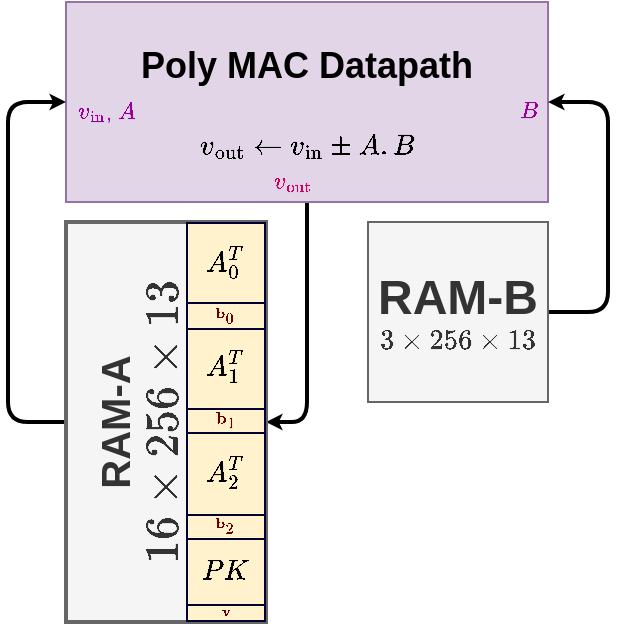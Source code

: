 <mxfile version="10.6.0" type="device"><diagram id="3gqVz-KxgS6saRE74X7z" name="Page-1"><mxGraphModel dx="898" dy="617" grid="1" gridSize="10" guides="1" tooltips="1" connect="1" arrows="1" fold="1" page="1" pageScale="1" pageWidth="850" pageHeight="1100" math="1" shadow="0"><root><mxCell id="0"/><mxCell id="1" parent="0"/><mxCell id="L06KKe8w7LKtuQygy1gC-1" style="edgeStyle=orthogonalEdgeStyle;html=1;exitX=0.5;exitY=1;exitDx=0;exitDy=0;entryX=1;entryY=0.5;entryDx=0;entryDy=0;endFill=1;endSize=2;jettySize=auto;orthogonalLoop=1;strokeWidth=2;" edge="1" parent="1" source="L06KKe8w7LKtuQygy1gC-2" target="L06KKe8w7LKtuQygy1gC-10"><mxGeometry relative="1" as="geometry"/></mxCell><mxCell id="L06KKe8w7LKtuQygy1gC-2" value="&lt;span style=&quot;font-size: 18px&quot;&gt;&lt;b&gt;Poly MAC Datapath&lt;br&gt;&lt;br&gt;&lt;/b&gt;&lt;/span&gt;`v_&quot;out&quot; larr v_&quot;in&quot;&lt;br&gt;+-&lt;br&gt;A.B&lt;br&gt;`&lt;br&gt;" style="rounded=0;whiteSpace=wrap;html=1;fillColor=#e1d5e7;strokeColor=#9673a6;" vertex="1" parent="1"><mxGeometry x="389" y="240" width="241" height="100" as="geometry"/></mxCell><mxCell id="L06KKe8w7LKtuQygy1gC-3" style="edgeStyle=orthogonalEdgeStyle;html=1;exitX=1;exitY=0.5;exitDx=0;exitDy=0;entryX=1;entryY=0.5;entryDx=0;entryDy=0;endFill=1;endSize=2;jettySize=auto;orthogonalLoop=1;strokeWidth=2;" edge="1" parent="1" source="L06KKe8w7LKtuQygy1gC-4" target="L06KKe8w7LKtuQygy1gC-2"><mxGeometry relative="1" as="geometry"><Array as="points"><mxPoint x="660" y="395"/><mxPoint x="660" y="290"/></Array></mxGeometry></mxCell><mxCell id="L06KKe8w7LKtuQygy1gC-4" value="&lt;b&gt;&lt;font style=&quot;font-size: 24px&quot;&gt;RAM-B&lt;/font&gt;&lt;/b&gt;&lt;br&gt;`3 times 256 times 13`" style="rounded=0;whiteSpace=wrap;html=1;fillColor=#f5f5f5;strokeColor=#666666;fontColor=#333333;" vertex="1" parent="1"><mxGeometry x="540" y="350" width="90" height="90" as="geometry"/></mxCell><mxCell id="L06KKe8w7LKtuQygy1gC-5" value="&lt;font color=&quot;#990099&quot;&gt;`v_&quot;in&quot;`, `A`&lt;/font&gt;" style="text;html=1;strokeColor=none;fillColor=none;align=center;verticalAlign=middle;whiteSpace=wrap;rounded=0;fontSize=10;" vertex="1" parent="1"><mxGeometry x="389" y="285" width="41" height="20" as="geometry"/></mxCell><mxCell id="L06KKe8w7LKtuQygy1gC-6" value="&lt;font color=&quot;#cc0066&quot;&gt;`v_&quot;out&quot;`&lt;/font&gt;" style="text;html=1;strokeColor=none;fillColor=none;align=center;verticalAlign=middle;whiteSpace=wrap;rounded=0;fontSize=10;" vertex="1" parent="1"><mxGeometry x="490" y="320" width="25" height="20" as="geometry"/></mxCell><mxCell id="L06KKe8w7LKtuQygy1gC-7" value="&lt;font color=&quot;#990099&quot;&gt;`B`&lt;/font&gt;" style="text;html=1;strokeColor=none;fillColor=none;align=center;verticalAlign=middle;whiteSpace=wrap;rounded=0;fontSize=10;" vertex="1" parent="1"><mxGeometry x="611" y="285" width="19" height="20" as="geometry"/></mxCell><mxCell id="L06KKe8w7LKtuQygy1gC-8" style="edgeStyle=orthogonalEdgeStyle;html=1;exitX=0;exitY=0.5;exitDx=0;exitDy=0;entryX=0;entryY=0.5;entryDx=0;entryDy=0;endArrow=classic;endFill=1;endSize=2;jettySize=auto;orthogonalLoop=1;strokeWidth=2;" edge="1" parent="1" source="L06KKe8w7LKtuQygy1gC-10" target="L06KKe8w7LKtuQygy1gC-2"><mxGeometry relative="1" as="geometry"><Array as="points"><mxPoint x="360" y="450"/><mxPoint x="360" y="290"/></Array></mxGeometry></mxCell><mxCell id="L06KKe8w7LKtuQygy1gC-9" value="" style="group;spacingBottom=17;spacingLeft=2;spacingTop=-7;" vertex="1" connectable="0" parent="1"><mxGeometry x="389" y="350" width="100" height="200" as="geometry"/></mxCell><mxCell id="L06KKe8w7LKtuQygy1gC-10" value="&lt;p style=&quot;line-height: 100% ; font-size: 11px&quot;&gt;&lt;/p&gt;&lt;font style=&quot;font-size: 20px&quot;&gt;&lt;b&gt;&lt;font style=&quot;font-size: 20px&quot;&gt;RAM-A&lt;/font&gt;&lt;/b&gt;&lt;br&gt;&lt;font style=&quot;font-size: 20px&quot;&gt;`16times256times13`&lt;/font&gt;&lt;br&gt;&lt;br&gt;&lt;/font&gt;&lt;br&gt;" style="rounded=0;whiteSpace=wrap;html=1;fillColor=#f5f5f5;strokeColor=#666666;fontColor=#333333;strokeWidth=2;horizontal=0;" vertex="1" parent="L06KKe8w7LKtuQygy1gC-9"><mxGeometry width="100" height="200" as="geometry"/></mxCell><mxCell id="L06KKe8w7LKtuQygy1gC-11" value="&lt;table border=&quot;1&quot; width=&quot;100%&quot; style=&quot;width: 100% ; height: 100% ; border-collapse: collapse ; border: 1px solid rgb(0 , 0 , 51)&quot;&gt;&lt;tbody style=&quot;line-height: 90%&quot;&gt;&lt;tr&gt;&lt;td align=&quot;center&quot; style=&quot;line-height: 270%&quot;&gt;`A_0^T`&lt;/td&gt;&lt;/tr&gt;&lt;tr&gt;&lt;td style=&quot;line-height: 10%&quot;&gt;&lt;font style=&quot;font-size: 6px ; line-height: 0%&quot; color=&quot;#660000&quot;&gt;`bb b_0`&lt;/font&gt;&lt;/td&gt;&lt;/tr&gt;&lt;tr&gt;&lt;td style=&quot;line-height: 270%&quot;&gt;`A_1^T`&lt;/td&gt;&lt;/tr&gt;&lt;tr&gt;&lt;td style=&quot;line-height: 10%&quot;&gt;&lt;font style=&quot;line-height: 0% ; font-size: 7px&quot; color=&quot;#660000&quot;&gt;`bb b_1`&lt;/font&gt;&lt;/td&gt;&lt;/tr&gt;&lt;tr&gt;&lt;td style=&quot;line-height: 270%&quot;&gt;`A_2^T`&lt;/td&gt;&lt;/tr&gt;&lt;tr&gt;&lt;td style=&quot;line-height: 10%&quot;&gt;&lt;font style=&quot;font-size: 6px ; line-height: 0%&quot; color=&quot;#660000&quot;&gt;`bb b_2`&lt;/font&gt;&lt;/td&gt;&lt;/tr&gt;&lt;tr&gt;&lt;td align=&quot;center&quot; style=&quot;line-height: 220%&quot;&gt;`PK`&lt;/td&gt;&lt;/tr&gt;&lt;tr&gt;&lt;td align=&quot;center&quot; style=&quot;line-height: 10%&quot;&gt;&lt;font style=&quot;line-height: 0% ; font-size: 6px&quot; color=&quot;#660000&quot;&gt;`bb v`&lt;/font&gt;&lt;/td&gt;&lt;/tr&gt;&lt;/tbody&gt;&lt;/table&gt;" style="text;html=1;strokeColor=none;fillColor=#FFF2CC;overflow=fill;align=center;direction=south;" vertex="1" parent="L06KKe8w7LKtuQygy1gC-9"><mxGeometry x="60" width="40" height="200" as="geometry"/></mxCell></root></mxGraphModel></diagram><diagram id="UlYJ1b9zlGoylr0kioQO" name="divider"><mxGraphModel dx="2245" dy="1543" grid="1" gridSize="10" guides="1" tooltips="1" connect="1" arrows="1" fold="1" page="1" pageScale="1" pageWidth="850" pageHeight="1100" math="0" shadow="0"><root><mxCell id="WQeBtuSCIlQ_RDkMp-WJ-0"/><mxCell id="WQeBtuSCIlQ_RDkMp-WJ-1" parent="WQeBtuSCIlQ_RDkMp-WJ-0"/><mxCell id="Qc_FmnpyD_5gSqpRHSVy-0" value="" style="whiteSpace=wrap;html=1;strokeWidth=2;fontSize=8;align=left;rounded=1;dashed=1;" vertex="1" parent="WQeBtuSCIlQ_RDkMp-WJ-1"><mxGeometry x="130" y="140" width="590" height="660" as="geometry"/></mxCell><mxCell id="Qc_FmnpyD_5gSqpRHSVy-1" style="edgeStyle=orthogonalEdgeStyle;html=1;exitX=0.5;exitY=1;exitDx=0;exitDy=0;endSize=3;jettySize=auto;orthogonalLoop=1;strokeWidth=2;entryX=0.75;entryY=0.5;entryDx=0;entryDy=0;entryPerimeter=0;" edge="1" parent="WQeBtuSCIlQ_RDkMp-WJ-1" source="Qc_FmnpyD_5gSqpRHSVy-4" target="Qc_FmnpyD_5gSqpRHSVy-13"><mxGeometry relative="1" as="geometry"><mxPoint x="480" y="480" as="targetPoint"/><Array as="points"><mxPoint x="470" y="210"/><mxPoint x="450" y="210"/></Array></mxGeometry></mxCell><mxCell id="Qc_FmnpyD_5gSqpRHSVy-2" style="edgeStyle=orthogonalEdgeStyle;html=1;exitX=0.518;exitY=0.589;exitDx=0;exitDy=0;entryX=0.5;entryY=0;entryDx=0;entryDy=0;endSize=3;jettySize=auto;orthogonalLoop=1;strokeWidth=2;exitPerimeter=0;" edge="1" parent="WQeBtuSCIlQ_RDkMp-WJ-1" source="Qc_FmnpyD_5gSqpRHSVy-22" target="Qc_FmnpyD_5gSqpRHSVy-80"><mxGeometry relative="1" as="geometry"><Array as="points"/></mxGeometry></mxCell><mxCell id="Qc_FmnpyD_5gSqpRHSVy-3" style="edgeStyle=orthogonalEdgeStyle;html=1;exitX=0.5;exitY=1;exitDx=0;exitDy=0;endSize=3;jettySize=auto;orthogonalLoop=1;strokeWidth=2;entryX=0.5;entryY=0;entryDx=0;entryDy=0;" edge="1" parent="WQeBtuSCIlQ_RDkMp-WJ-1" source="Qc_FmnpyD_5gSqpRHSVy-4" target="Qc_FmnpyD_5gSqpRHSVy-81"><mxGeometry relative="1" as="geometry"><mxPoint x="660" y="970" as="targetPoint"/><Array as="points"><mxPoint x="470" y="320"/><mxPoint x="555" y="320"/></Array></mxGeometry></mxCell><mxCell id="Qc_FmnpyD_5gSqpRHSVy-4" value="u0" style="ellipse;whiteSpace=wrap;html=1;fillColor=#f5f5f5;strokeColor=#666666;fontColor=#333333;" vertex="1" parent="WQeBtuSCIlQ_RDkMp-WJ-1"><mxGeometry x="440" y="200" width="60" height="30" as="geometry"/></mxCell><mxCell id="Qc_FmnpyD_5gSqpRHSVy-5" style="edgeStyle=orthogonalEdgeStyle;rounded=1;html=1;exitX=0.5;exitY=1;exitDx=0;exitDy=0;entryX=0.25;entryY=0;entryDx=0;entryDy=0;jettySize=auto;orthogonalLoop=1;endSize=3;strokeWidth=2;" edge="1" parent="WQeBtuSCIlQ_RDkMp-WJ-1" source="Qc_FmnpyD_5gSqpRHSVy-8" target="Qc_FmnpyD_5gSqpRHSVy-11"><mxGeometry relative="1" as="geometry"><Array as="points"><mxPoint x="250" y="240"/><mxPoint x="250" y="240"/></Array></mxGeometry></mxCell><mxCell id="Qc_FmnpyD_5gSqpRHSVy-6" style="edgeStyle=orthogonalEdgeStyle;rounded=1;html=1;exitX=0.5;exitY=1;exitDx=0;exitDy=0;entryX=0.75;entryY=0;entryDx=0;entryDy=0;jettySize=auto;orthogonalLoop=1;endSize=3;strokeWidth=2;" edge="1" parent="WQeBtuSCIlQ_RDkMp-WJ-1" source="Qc_FmnpyD_5gSqpRHSVy-8" target="Qc_FmnpyD_5gSqpRHSVy-11"><mxGeometry relative="1" as="geometry"/></mxCell><mxCell id="Qc_FmnpyD_5gSqpRHSVy-7" style="edgeStyle=orthogonalEdgeStyle;html=1;exitX=0.5;exitY=1;exitDx=0;exitDy=0;endSize=3;jettySize=auto;orthogonalLoop=1;strokeWidth=2;entryX=0.25;entryY=0.5;entryDx=0;entryDy=0;entryPerimeter=0;" edge="1" parent="WQeBtuSCIlQ_RDkMp-WJ-1" source="Qc_FmnpyD_5gSqpRHSVy-8" target="Qc_FmnpyD_5gSqpRHSVy-13"><mxGeometry relative="1" as="geometry"><mxPoint x="470" y="480" as="targetPoint"/><Array as="points"><mxPoint x="250" y="215"/><mxPoint x="430" y="215"/></Array></mxGeometry></mxCell><mxCell id="Qc_FmnpyD_5gSqpRHSVy-8" value="u1" style="ellipse;whiteSpace=wrap;html=1;fillColor=#f5f5f5;strokeColor=#666666;fontColor=#333333;" vertex="1" parent="WQeBtuSCIlQ_RDkMp-WJ-1"><mxGeometry x="220" y="200" width="60" height="30" as="geometry"/></mxCell><mxCell id="Qc_FmnpyD_5gSqpRHSVy-9" style="edgeStyle=orthogonalEdgeStyle;html=1;exitX=1;exitY=0.5;exitDx=0;exitDy=0;endSize=3;jettySize=auto;orthogonalLoop=1;strokeWidth=2;entryX=0;entryY=0.25;entryDx=0;entryDy=0;" edge="1" parent="WQeBtuSCIlQ_RDkMp-WJ-1" source="Qc_FmnpyD_5gSqpRHSVy-11" target="Qc_FmnpyD_5gSqpRHSVy-16"><mxGeometry relative="1" as="geometry"><mxPoint x="378" y="580" as="targetPoint"/><Array as="points"><mxPoint x="300" y="290"/><mxPoint x="300" y="290"/></Array></mxGeometry></mxCell><mxCell id="Qc_FmnpyD_5gSqpRHSVy-10" value="u1_times_v&lt;br&gt;" style="text;html=1;resizable=0;points=[];align=center;verticalAlign=middle;labelBackgroundColor=#ffffff;" vertex="1" connectable="0" parent="Qc_FmnpyD_5gSqpRHSVy-9"><mxGeometry x="-0.381" y="4" relative="1" as="geometry"><mxPoint x="-57.5" y="44" as="offset"/></mxGeometry></mxCell><mxCell id="Qc_FmnpyD_5gSqpRHSVy-11" value="&lt;font style=&quot;font-size: 42px&quot;&gt;+&lt;/font&gt;" style="rounded=0;whiteSpace=wrap;html=1;spacingBottom=5;fillColor=#f8cecc;strokeColor=#b85450;" vertex="1" parent="WQeBtuSCIlQ_RDkMp-WJ-1"><mxGeometry x="240" y="270" width="40" height="40" as="geometry"/></mxCell><mxCell id="Qc_FmnpyD_5gSqpRHSVy-12" style="edgeStyle=orthogonalEdgeStyle;html=1;exitX=0.425;exitY=0.8;exitDx=0;exitDy=0;exitPerimeter=0;entryX=1;entryY=0.25;entryDx=0;entryDy=0;endSize=3;jettySize=auto;orthogonalLoop=1;strokeWidth=2;" edge="1" parent="WQeBtuSCIlQ_RDkMp-WJ-1" source="Qc_FmnpyD_5gSqpRHSVy-13" target="Qc_FmnpyD_5gSqpRHSVy-16"><mxGeometry relative="1" as="geometry"><mxPoint x="433" y="580" as="targetPoint"/><Array as="points"><mxPoint x="437" y="290"/></Array></mxGeometry></mxCell><mxCell id="Qc_FmnpyD_5gSqpRHSVy-13" value="" style="shape=line;html=1;strokeWidth=5;strokeColor=#000000;comic=0;" vertex="1" parent="WQeBtuSCIlQ_RDkMp-WJ-1"><mxGeometry x="420" y="255" width="40" height="10" as="geometry"/></mxCell><mxCell id="Qc_FmnpyD_5gSqpRHSVy-14" style="edgeStyle=orthogonalEdgeStyle;html=1;exitX=0.5;exitY=1;exitDx=0;exitDy=0;endSize=3;jettySize=auto;orthogonalLoop=1;strokeWidth=2;entryX=0.25;entryY=0.5;entryDx=0;entryDy=0;entryPerimeter=0;" edge="1" parent="WQeBtuSCIlQ_RDkMp-WJ-1" source="Qc_FmnpyD_5gSqpRHSVy-16" target="Qc_FmnpyD_5gSqpRHSVy-22"><mxGeometry relative="1" as="geometry"><mxPoint x="390" y="375" as="targetPoint"/></mxGeometry></mxCell><mxCell id="Qc_FmnpyD_5gSqpRHSVy-15" value="q" style="text;html=1;resizable=0;points=[];align=center;verticalAlign=middle;labelBackgroundColor=#ffffff;" vertex="1" connectable="0" parent="Qc_FmnpyD_5gSqpRHSVy-14"><mxGeometry x="-0.365" y="15" relative="1" as="geometry"><mxPoint x="-26" y="30" as="offset"/></mxGeometry></mxCell><mxCell id="Qc_FmnpyD_5gSqpRHSVy-16" value="&lt;font style=&quot;font-size: 42px&quot;&gt;+&lt;/font&gt;" style="rounded=0;whiteSpace=wrap;html=1;spacingBottom=5;fillColor=#f8cecc;strokeColor=#b85450;" vertex="1" parent="WQeBtuSCIlQ_RDkMp-WJ-1"><mxGeometry x="361" y="280" width="40" height="40" as="geometry"/></mxCell><mxCell id="Qc_FmnpyD_5gSqpRHSVy-17" style="edgeStyle=orthogonalEdgeStyle;html=1;exitX=0.5;exitY=1;exitDx=0;exitDy=0;endSize=3;jettySize=auto;orthogonalLoop=1;strokeWidth=2;entryX=0;entryY=0.25;entryDx=0;entryDy=0;" edge="1" parent="WQeBtuSCIlQ_RDkMp-WJ-1" source="Qc_FmnpyD_5gSqpRHSVy-77" target="Qc_FmnpyD_5gSqpRHSVy-34"><mxGeometry relative="1" as="geometry"><mxPoint x="460" y="1170" as="targetPoint"/><Array as="points"><mxPoint x="380" y="610"/><mxPoint x="420" y="610"/><mxPoint x="420" y="660"/></Array></mxGeometry></mxCell><mxCell id="Qc_FmnpyD_5gSqpRHSVy-18" value="q0" style="text;html=1;resizable=0;points=[];align=center;verticalAlign=middle;labelBackgroundColor=#ffffff;" vertex="1" connectable="0" parent="Qc_FmnpyD_5gSqpRHSVy-17"><mxGeometry x="0.187" y="1" relative="1" as="geometry"><mxPoint as="offset"/></mxGeometry></mxCell><mxCell id="Qc_FmnpyD_5gSqpRHSVy-19" value="q1" style="html=1;exitX=0.5;exitY=0.5;exitDx=0;exitDy=0;endSize=3;jettySize=auto;orthogonalLoop=1;strokeWidth=2;entryX=0.25;entryY=0;entryDx=0;entryDy=0;" edge="1" parent="WQeBtuSCIlQ_RDkMp-WJ-1" source="Qc_FmnpyD_5gSqpRHSVy-71" target="Qc_FmnpyD_5gSqpRHSVy-24"><mxGeometry x="0.008" y="41" relative="1" as="geometry"><mxPoint x="460" y="880" as="targetPoint"/><mxPoint x="-33" y="-40" as="offset"/></mxGeometry></mxCell><mxCell id="Qc_FmnpyD_5gSqpRHSVy-20" style="edgeStyle=orthogonalEdgeStyle;html=1;exitX=0.5;exitY=0.5;exitDx=0;exitDy=0;entryX=0.75;entryY=0;entryDx=0;entryDy=0;endSize=3;jettySize=auto;orthogonalLoop=1;strokeWidth=2;" edge="1" parent="WQeBtuSCIlQ_RDkMp-WJ-1" source="Qc_FmnpyD_5gSqpRHSVy-71" target="Qc_FmnpyD_5gSqpRHSVy-24"><mxGeometry relative="1" as="geometry"/></mxCell><mxCell id="Qc_FmnpyD_5gSqpRHSVy-21" style="edgeStyle=orthogonalEdgeStyle;html=1;exitX=0.5;exitY=0.5;exitDx=0;exitDy=0;entryX=0.25;entryY=0.5;entryDx=0;entryDy=0;entryPerimeter=0;endSize=3;jettySize=auto;orthogonalLoop=1;strokeWidth=2;" edge="1" parent="WQeBtuSCIlQ_RDkMp-WJ-1" source="Qc_FmnpyD_5gSqpRHSVy-71" target="Qc_FmnpyD_5gSqpRHSVy-26"><mxGeometry relative="1" as="geometry"><Array as="points"><mxPoint x="450" y="458"/><mxPoint x="450" y="516"/></Array></mxGeometry></mxCell><mxCell id="Qc_FmnpyD_5gSqpRHSVy-22" value="" style="shape=line;html=1;strokeWidth=5;strokeColor=#000000;comic=0;" vertex="1" parent="WQeBtuSCIlQ_RDkMp-WJ-1"><mxGeometry x="371" y="364" width="40" height="10" as="geometry"/></mxCell><mxCell id="Qc_FmnpyD_5gSqpRHSVy-23" style="edgeStyle=orthogonalEdgeStyle;html=1;exitX=0.5;exitY=1;exitDx=0;exitDy=0;entryX=0.75;entryY=0.5;entryDx=0;entryDy=0;entryPerimeter=0;endSize=3;jettySize=auto;orthogonalLoop=1;strokeWidth=2;" edge="1" parent="WQeBtuSCIlQ_RDkMp-WJ-1" source="Qc_FmnpyD_5gSqpRHSVy-24" target="Qc_FmnpyD_5gSqpRHSVy-26"><mxGeometry relative="1" as="geometry"><Array as="points"><mxPoint x="408" y="536"/></Array></mxGeometry></mxCell><mxCell id="Qc_FmnpyD_5gSqpRHSVy-24" value="&lt;font style=&quot;font-size: 22px&quot;&gt;`-`&lt;/font&gt;" style="rounded=0;whiteSpace=wrap;html=1;spacingBottom=1;fillColor=#f8cecc;strokeColor=#b85450;align=center;spacingLeft=-4;spacingRight=4;" vertex="1" parent="WQeBtuSCIlQ_RDkMp-WJ-1"><mxGeometry x="393" y="492" width="30" height="30" as="geometry"/></mxCell><mxCell id="Qc_FmnpyD_5gSqpRHSVy-25" style="edgeStyle=orthogonalEdgeStyle;html=1;entryX=0;entryY=0.5;entryDx=0;entryDy=0;endSize=3;jettySize=auto;orthogonalLoop=1;strokeWidth=2;" edge="1" parent="WQeBtuSCIlQ_RDkMp-WJ-1" target="Qc_FmnpyD_5gSqpRHSVy-29"><mxGeometry relative="1" as="geometry"><mxPoint x="478" y="524" as="sourcePoint"/></mxGeometry></mxCell><mxCell id="Qc_FmnpyD_5gSqpRHSVy-26" value="&lt;span&gt;q1_times_d&lt;/span&gt;" style="shape=line;html=1;strokeWidth=5;strokeColor=#000000;comic=0;spacingRight=-70;spacingLeft=0;direction=south;spacingBottom=50;" vertex="1" parent="WQeBtuSCIlQ_RDkMp-WJ-1"><mxGeometry x="475" y="506" width="10" height="40" as="geometry"/></mxCell><mxCell id="Qc_FmnpyD_5gSqpRHSVy-27" value="r0" style="edgeStyle=orthogonalEdgeStyle;html=1;exitX=0.5;exitY=1;exitDx=0;exitDy=0;endSize=3;jettySize=auto;orthogonalLoop=1;strokeWidth=2;entryX=0.5;entryY=0;entryDx=0;entryDy=0;" edge="1" parent="WQeBtuSCIlQ_RDkMp-WJ-1" source="Qc_FmnpyD_5gSqpRHSVy-78" target="Qc_FmnpyD_5gSqpRHSVy-32"><mxGeometry x="-0.808" relative="1" as="geometry"><mxPoint x="510.517" y="669.879" as="targetPoint"/><mxPoint x="560.172" y="638.845" as="sourcePoint"/><Array as="points"><mxPoint x="555" y="600"/><mxPoint x="515" y="600"/></Array><mxPoint as="offset"/></mxGeometry></mxCell><mxCell id="Qc_FmnpyD_5gSqpRHSVy-28" style="edgeStyle=orthogonalEdgeStyle;html=1;exitX=0.5;exitY=1;exitDx=0;exitDy=0;endSize=3;jettySize=auto;orthogonalLoop=1;strokeWidth=2;entryX=0.2;entryY=1;entryDx=0;entryDy=0;" edge="1" parent="WQeBtuSCIlQ_RDkMp-WJ-1" source="Qc_FmnpyD_5gSqpRHSVy-78" target="Qc_FmnpyD_5gSqpRHSVy-87"><mxGeometry relative="1" as="geometry"><mxPoint x="611" y="680" as="targetPoint"/><Array as="points"><mxPoint x="555" y="600"/><mxPoint x="615" y="600"/></Array></mxGeometry></mxCell><mxCell id="Qc_FmnpyD_5gSqpRHSVy-29" value="&lt;font style=&quot;font-size: 22px&quot;&gt;`-`&lt;/font&gt;" style="rounded=0;whiteSpace=wrap;html=1;spacingBottom=1;fillColor=#f8cecc;strokeColor=#b85450;spacingRight=4;spacingLeft=-4;" vertex="1" parent="WQeBtuSCIlQ_RDkMp-WJ-1"><mxGeometry x="540" y="509" width="30" height="30" as="geometry"/></mxCell><mxCell id="Qc_FmnpyD_5gSqpRHSVy-30" value="&lt;font style=&quot;font-size: 8px&quot;&gt;r0_minus_d&lt;/font&gt;" style="edgeStyle=orthogonalEdgeStyle;html=1;exitX=0.5;exitY=1;exitDx=0;exitDy=0;entryX=1;entryY=0.25;entryDx=0;entryDy=0;endSize=3;jettySize=auto;orthogonalLoop=1;strokeWidth=2;" edge="1" parent="WQeBtuSCIlQ_RDkMp-WJ-1" source="Qc_FmnpyD_5gSqpRHSVy-32" target="Qc_FmnpyD_5gSqpRHSVy-34"><mxGeometry x="-0.956" y="47" relative="1" as="geometry"><Array as="points"><mxPoint x="515" y="660"/></Array><mxPoint as="offset"/></mxGeometry></mxCell><mxCell id="Qc_FmnpyD_5gSqpRHSVy-31" style="edgeStyle=orthogonalEdgeStyle;html=1;exitX=0.5;exitY=1;exitDx=0;exitDy=0;endSize=3;jettySize=auto;orthogonalLoop=1;strokeWidth=2;entryX=0.8;entryY=1;entryDx=0;entryDy=0;" edge="1" parent="WQeBtuSCIlQ_RDkMp-WJ-1" source="Qc_FmnpyD_5gSqpRHSVy-32" target="Qc_FmnpyD_5gSqpRHSVy-87"><mxGeometry relative="1" as="geometry"><mxPoint x="579" y="680" as="targetPoint"/><Array as="points"><mxPoint x="515" y="660"/><mxPoint x="576" y="660"/></Array></mxGeometry></mxCell><mxCell id="Qc_FmnpyD_5gSqpRHSVy-32" value="&lt;font style=&quot;font-size: 18px&quot;&gt;`-q`&lt;/font&gt;" style="rounded=0;whiteSpace=wrap;html=1;spacingBottom=9;fillColor=#f8cecc;strokeColor=#b85450;" vertex="1" parent="WQeBtuSCIlQ_RDkMp-WJ-1"><mxGeometry x="500" y="620" width="30" height="30" as="geometry"/></mxCell><mxCell id="Qc_FmnpyD_5gSqpRHSVy-33" style="edgeStyle=orthogonalEdgeStyle;html=1;exitX=0.5;exitY=1;exitDx=0;exitDy=0;entryX=0.903;entryY=0.497;entryDx=0;entryDy=0;endSize=3;jettySize=auto;orthogonalLoop=1;strokeWidth=1;entryPerimeter=0;" edge="1" parent="WQeBtuSCIlQ_RDkMp-WJ-1" source="Qc_FmnpyD_5gSqpRHSVy-34" target="Qc_FmnpyD_5gSqpRHSVy-87"><mxGeometry relative="1" as="geometry"><mxPoint x="550" y="700" as="targetPoint"/><Array as="points"><mxPoint x="460" y="700"/></Array></mxGeometry></mxCell><mxCell id="Qc_FmnpyD_5gSqpRHSVy-34" value="&lt;font style=&quot;font-size: 22px&quot;&gt;`&amp;lt;=`&lt;/font&gt;" style="rounded=0;whiteSpace=wrap;html=1;spacingBottom=9;fillColor=#f8cecc;strokeColor=#b85450;" vertex="1" parent="WQeBtuSCIlQ_RDkMp-WJ-1"><mxGeometry x="440" y="650" width="40" height="40" as="geometry"/></mxCell><mxCell id="Qc_FmnpyD_5gSqpRHSVy-35" style="edgeStyle=orthogonalEdgeStyle;jumpStyle=arc;jumpSize=7;html=1;exitX=0.5;exitY=1;exitDx=0;exitDy=0;entryX=0.5;entryY=0;entryDx=0;entryDy=0;endSize=3;jettySize=auto;orthogonalLoop=1;strokeWidth=2;" edge="1" parent="WQeBtuSCIlQ_RDkMp-WJ-1" source="Qc_FmnpyD_5gSqpRHSVy-82" target="Qc_FmnpyD_5gSqpRHSVy-70"><mxGeometry relative="1" as="geometry"/></mxCell><mxCell id="Qc_FmnpyD_5gSqpRHSVy-36" style="edgeStyle=orthogonalEdgeStyle;jumpStyle=none;jumpSize=7;html=1;entryX=1;entryY=0.5;entryDx=0;entryDy=0;endArrow=classic;endFill=1;endSize=1;jettySize=auto;orthogonalLoop=1;strokeColor=#69302D;strokeWidth=3;fontSize=8;" edge="1" parent="WQeBtuSCIlQ_RDkMp-WJ-1" source="Qc_FmnpyD_5gSqpRHSVy-86"><mxGeometry relative="1" as="geometry"><mxPoint x="317.167" y="710" as="sourcePoint"/><Array as="points"><mxPoint x="321" y="724"/></Array><mxPoint x="132" y="724" as="targetPoint"/></mxGeometry></mxCell><mxCell id="Qc_FmnpyD_5gSqpRHSVy-37" style="edgeStyle=orthogonalEdgeStyle;jumpStyle=arc;jumpSize=7;html=1;exitX=0.5;exitY=1;exitDx=0;exitDy=0;entryX=0.8;entryY=1;entryDx=0;entryDy=0;endSize=3;jettySize=auto;orthogonalLoop=1;strokeWidth=2;" edge="1" parent="WQeBtuSCIlQ_RDkMp-WJ-1" source="Qc_FmnpyD_5gSqpRHSVy-38" target="Qc_FmnpyD_5gSqpRHSVy-86"><mxGeometry relative="1" as="geometry"><mxPoint x="341.333" y="709" as="targetPoint"/></mxGeometry></mxCell><mxCell id="Qc_FmnpyD_5gSqpRHSVy-38" value="&lt;font style=&quot;font-size: 18px&quot;&gt;`+1`&lt;/font&gt;" style="rounded=0;whiteSpace=wrap;html=1;spacingBottom=5;fillColor=#f8cecc;strokeColor=#b85450;" vertex="1" parent="WQeBtuSCIlQ_RDkMp-WJ-1"><mxGeometry x="281" y="608" width="40" height="40" as="geometry"/></mxCell><mxCell id="Qc_FmnpyD_5gSqpRHSVy-39" style="edgeStyle=orthogonalEdgeStyle;jumpStyle=arc;jumpSize=7;html=1;exitX=0.5;exitY=1;exitDx=0;exitDy=0;entryX=0.8;entryY=1;entryDx=0;entryDy=0;endSize=3;jettySize=auto;orthogonalLoop=1;strokeWidth=2;opacity=30;" edge="1" parent="WQeBtuSCIlQ_RDkMp-WJ-1" source="Qc_FmnpyD_5gSqpRHSVy-40" target="Qc_FmnpyD_5gSqpRHSVy-90"><mxGeometry relative="1" as="geometry"><mxPoint x="578.952" y="939.952" as="targetPoint"/></mxGeometry></mxCell><mxCell id="Qc_FmnpyD_5gSqpRHSVy-40" value="&lt;font style=&quot;font-size: 20px&quot;&gt;`-`&lt;/font&gt;" style="rounded=0;whiteSpace=wrap;html=1;spacingBottom=5;fillColor=#f8cecc;strokeColor=#b85450;opacity=30;" vertex="1" parent="WQeBtuSCIlQ_RDkMp-WJ-1"><mxGeometry x="550" y="875" width="40" height="40" as="geometry"/></mxCell><mxCell id="Qc_FmnpyD_5gSqpRHSVy-41" style="edgeStyle=orthogonalEdgeStyle;jumpStyle=arc;jumpSize=7;html=1;exitX=0.5;exitY=1;exitDx=0;exitDy=0;entryX=0.2;entryY=1;entryDx=0;entryDy=0;endSize=3;jettySize=auto;orthogonalLoop=1;strokeWidth=2;opacity=30;" edge="1" parent="WQeBtuSCIlQ_RDkMp-WJ-1" source="Qc_FmnpyD_5gSqpRHSVy-43" target="Qc_FmnpyD_5gSqpRHSVy-90"><mxGeometry relative="1" as="geometry"><mxPoint x="610.857" y="939.952" as="targetPoint"/></mxGeometry></mxCell><mxCell id="Qc_FmnpyD_5gSqpRHSVy-42" style="edgeStyle=orthogonalEdgeStyle;jumpStyle=arc;jumpSize=7;html=1;exitX=0;exitY=0.5;exitDx=0;exitDy=0;entryX=1;entryY=0.25;entryDx=0;entryDy=0;endSize=2;jettySize=auto;orthogonalLoop=1;strokeWidth=1;opacity=30;" edge="1" parent="WQeBtuSCIlQ_RDkMp-WJ-1" source="Qc_FmnpyD_5gSqpRHSVy-40" target="Qc_FmnpyD_5gSqpRHSVy-90"><mxGeometry relative="1" as="geometry"><mxPoint x="549.905" y="959.952" as="targetPoint"/><Array as="points"><mxPoint x="530" y="895"/><mxPoint x="530" y="954"/></Array></mxGeometry></mxCell><mxCell id="Qc_FmnpyD_5gSqpRHSVy-43" value="&lt;font style=&quot;font-size: 20px&quot;&gt;`+`&lt;/font&gt;" style="rounded=0;whiteSpace=wrap;html=1;spacingBottom=5;fillColor=#f8cecc;strokeColor=#b85450;align=center;spacingLeft=-4;spacingRight=4;opacity=30;" vertex="1" parent="WQeBtuSCIlQ_RDkMp-WJ-1"><mxGeometry x="600" y="875" width="40" height="40" as="geometry"/></mxCell><mxCell id="Qc_FmnpyD_5gSqpRHSVy-44" style="edgeStyle=orthogonalEdgeStyle;jumpStyle=arc;jumpSize=7;html=1;exitX=0.5;exitY=1;exitDx=0;exitDy=0;endSize=3;jettySize=auto;orthogonalLoop=1;strokeWidth=2;opacity=30;entryX=0.2;entryY=1;entryDx=0;entryDy=0;" edge="1" parent="WQeBtuSCIlQ_RDkMp-WJ-1" source="Qc_FmnpyD_5gSqpRHSVy-45" target="Qc_FmnpyD_5gSqpRHSVy-91"><mxGeometry relative="1" as="geometry"><mxPoint x="601" y="1060" as="targetPoint"/></mxGeometry></mxCell><mxCell id="Qc_FmnpyD_5gSqpRHSVy-45" value="&lt;font style=&quot;font-size: 20px&quot;&gt;`-q`&lt;/font&gt;" style="rounded=0;whiteSpace=wrap;html=1;spacingBottom=9;fillColor=#f8cecc;strokeColor=#b85450;opacity=30;" vertex="1" parent="WQeBtuSCIlQ_RDkMp-WJ-1"><mxGeometry x="600" y="999" width="40" height="30" as="geometry"/></mxCell><mxCell id="Qc_FmnpyD_5gSqpRHSVy-46" style="edgeStyle=orthogonalEdgeStyle;jumpStyle=arc;jumpSize=7;html=1;exitX=0.5;exitY=1;exitDx=0;exitDy=0;entryX=0.8;entryY=1;entryDx=0;entryDy=0;endSize=3;jettySize=auto;orthogonalLoop=1;strokeWidth=2;opacity=30;" edge="1" parent="WQeBtuSCIlQ_RDkMp-WJ-1" source="Qc_FmnpyD_5gSqpRHSVy-47" target="Qc_FmnpyD_5gSqpRHSVy-91"><mxGeometry relative="1" as="geometry"><mxPoint x="569" y="1060" as="targetPoint"/></mxGeometry></mxCell><mxCell id="Qc_FmnpyD_5gSqpRHSVy-47" value="&lt;font style=&quot;font-size: 20px&quot;&gt;`-q`&lt;/font&gt;" style="rounded=0;whiteSpace=wrap;html=1;spacingBottom=9;fillColor=#f8cecc;strokeColor=#b85450;opacity=30;" vertex="1" parent="WQeBtuSCIlQ_RDkMp-WJ-1"><mxGeometry x="550" y="1000" width="40" height="30" as="geometry"/></mxCell><mxCell id="Qc_FmnpyD_5gSqpRHSVy-48" style="edgeStyle=orthogonalEdgeStyle;jumpStyle=arc;jumpSize=7;html=1;exitX=0.5;exitY=0;exitDx=0;exitDy=0;entryX=0.5;entryY=0;entryDx=0;entryDy=0;endSize=3;jettySize=auto;orthogonalLoop=1;strokeWidth=2;opacity=30;" edge="1" parent="WQeBtuSCIlQ_RDkMp-WJ-1" source="Qc_FmnpyD_5gSqpRHSVy-90" target="Qc_FmnpyD_5gSqpRHSVy-45"><mxGeometry relative="1" as="geometry"><mxPoint x="595.143" y="979.952" as="sourcePoint"/></mxGeometry></mxCell><mxCell id="Qc_FmnpyD_5gSqpRHSVy-49" style="edgeStyle=orthogonalEdgeStyle;jumpStyle=arc;jumpSize=7;html=1;exitX=0.5;exitY=0;exitDx=0;exitDy=0;entryX=0.5;entryY=0;entryDx=0;entryDy=0;endSize=3;jettySize=auto;orthogonalLoop=1;strokeWidth=2;opacity=30;" edge="1" parent="WQeBtuSCIlQ_RDkMp-WJ-1" source="Qc_FmnpyD_5gSqpRHSVy-90" target="Qc_FmnpyD_5gSqpRHSVy-47"><mxGeometry relative="1" as="geometry"><mxPoint x="595.143" y="979.952" as="sourcePoint"/></mxGeometry></mxCell><mxCell id="Qc_FmnpyD_5gSqpRHSVy-50" style="edgeStyle=orthogonalEdgeStyle;html=1;exitX=0.25;exitY=0.5;exitDx=0;exitDy=0;exitPerimeter=0;endSize=3;jettySize=auto;orthogonalLoop=1;strokeWidth=2;entryX=0.5;entryY=0;entryDx=0;entryDy=0;" edge="1" parent="WQeBtuSCIlQ_RDkMp-WJ-1" source="Qc_FmnpyD_5gSqpRHSVy-73" target="Qc_FmnpyD_5gSqpRHSVy-77"><mxGeometry relative="1" as="geometry"><mxPoint x="464.429" y="1230.286" as="targetPoint"/><mxPoint x="420.143" y="714.571" as="sourcePoint"/></mxGeometry></mxCell><mxCell id="Qc_FmnpyD_5gSqpRHSVy-51" value="q0" style="text;html=1;resizable=0;points=[];align=center;verticalAlign=middle;labelBackgroundColor=#ffffff;" vertex="1" connectable="0" parent="Qc_FmnpyD_5gSqpRHSVy-50"><mxGeometry x="0.187" y="1" relative="1" as="geometry"><mxPoint x="-20" as="offset"/></mxGeometry></mxCell><mxCell id="Qc_FmnpyD_5gSqpRHSVy-52" value="q0&lt;br&gt;" style="text;html=1;resizable=0;points=[];align=center;verticalAlign=middle;labelBackgroundColor=#ffffff;" vertex="1" connectable="0" parent="Qc_FmnpyD_5gSqpRHSVy-50"><mxGeometry x="-0.889" y="-1" relative="1" as="geometry"><mxPoint x="-18.5" y="-1.5" as="offset"/></mxGeometry></mxCell><mxCell id="Qc_FmnpyD_5gSqpRHSVy-53" style="edgeStyle=orthogonalEdgeStyle;html=1;exitX=0.5;exitY=1;exitDx=0;exitDy=0;endSize=3;jettySize=auto;orthogonalLoop=1;strokeWidth=2;jumpStyle=arc;jumpSize=7;entryX=0.25;entryY=0;entryDx=0;entryDy=0;" edge="1" parent="WQeBtuSCIlQ_RDkMp-WJ-1" source="Qc_FmnpyD_5gSqpRHSVy-79" target="Qc_FmnpyD_5gSqpRHSVy-38"><mxGeometry relative="1" as="geometry"><mxPoint x="320" y="1190" as="targetPoint"/></mxGeometry></mxCell><mxCell id="Qc_FmnpyD_5gSqpRHSVy-54" style="edgeStyle=orthogonalEdgeStyle;html=1;exitX=0.5;exitY=1;exitDx=0;exitDy=0;endSize=3;jettySize=auto;orthogonalLoop=1;strokeWidth=2;entryX=0.5;entryY=0;entryDx=0;entryDy=0;" edge="1" parent="WQeBtuSCIlQ_RDkMp-WJ-1" source="Qc_FmnpyD_5gSqpRHSVy-29" target="Qc_FmnpyD_5gSqpRHSVy-78"><mxGeometry relative="1" as="geometry"><mxPoint x="611.412" y="1229.824" as="targetPoint"/><mxPoint x="570.235" y="1000.412" as="sourcePoint"/></mxGeometry></mxCell><mxCell id="Qc_FmnpyD_5gSqpRHSVy-55" style="edgeStyle=orthogonalEdgeStyle;jumpStyle=arc;jumpSize=7;html=1;exitX=0.5;exitY=1;exitDx=0;exitDy=0;entryX=0.2;entryY=1;entryDx=0;entryDy=0;endSize=3;jettySize=auto;orthogonalLoop=1;strokeWidth=2;" edge="1" parent="WQeBtuSCIlQ_RDkMp-WJ-1" source="Qc_FmnpyD_5gSqpRHSVy-79" target="Qc_FmnpyD_5gSqpRHSVy-86"><mxGeometry relative="1" as="geometry"><mxPoint x="333" y="670" as="targetPoint"/><Array as="points"><mxPoint x="291" y="590"/><mxPoint x="340" y="590"/></Array></mxGeometry></mxCell><mxCell id="Qc_FmnpyD_5gSqpRHSVy-56" style="edgeStyle=orthogonalEdgeStyle;html=1;exitX=0.75;exitY=0.5;exitDx=0;exitDy=0;exitPerimeter=0;endSize=3;jettySize=auto;orthogonalLoop=1;strokeWidth=2;jumpStyle=arc;jumpSize=7;entryX=0.5;entryY=0;entryDx=0;entryDy=0;" edge="1" parent="WQeBtuSCIlQ_RDkMp-WJ-1" source="Qc_FmnpyD_5gSqpRHSVy-71" target="Qc_FmnpyD_5gSqpRHSVy-79"><mxGeometry relative="1" as="geometry"><mxPoint x="309.828" y="1230" as="targetPoint"/><mxPoint x="440.172" y="714.828" as="sourcePoint"/><Array as="points"><mxPoint x="291" y="458"/></Array></mxGeometry></mxCell><mxCell id="Qc_FmnpyD_5gSqpRHSVy-57" style="edgeStyle=orthogonalEdgeStyle;jumpStyle=arc;jumpSize=7;html=1;exitX=0.5;exitY=1;exitDx=0;exitDy=0;endSize=3;jettySize=auto;orthogonalLoop=1;strokeWidth=1;entryX=0.103;entryY=0.498;entryDx=0;entryDy=0;entryPerimeter=0;" edge="1" parent="WQeBtuSCIlQ_RDkMp-WJ-1" source="Qc_FmnpyD_5gSqpRHSVy-34" target="Qc_FmnpyD_5gSqpRHSVy-86"><mxGeometry relative="1" as="geometry"><mxPoint x="346" y="701" as="targetPoint"/><Array as="points"><mxPoint x="460" y="700"/></Array></mxGeometry></mxCell><mxCell id="Qc_FmnpyD_5gSqpRHSVy-58" style="edgeStyle=orthogonalEdgeStyle;jumpStyle=arc;jumpSize=7;html=1;exitX=0.5;exitY=0;exitDx=0;exitDy=0;entryX=0.5;entryY=0;entryDx=0;entryDy=0;endSize=3;jettySize=auto;orthogonalLoop=1;strokeWidth=2;" edge="1" parent="WQeBtuSCIlQ_RDkMp-WJ-1" source="Qc_FmnpyD_5gSqpRHSVy-87" target="Qc_FmnpyD_5gSqpRHSVy-82"><mxGeometry relative="1" as="geometry"><mxPoint x="595" y="720" as="sourcePoint"/><mxPoint x="610.235" y="754.529" as="targetPoint"/><Array as="points"/></mxGeometry></mxCell><mxCell id="Qc_FmnpyD_5gSqpRHSVy-59" style="edgeStyle=orthogonalEdgeStyle;jumpStyle=none;jumpSize=7;html=1;exitX=0.5;exitY=1;exitDx=0;exitDy=0;endArrow=classic;endSize=3;jettySize=auto;orthogonalLoop=1;strokeColor=#000000;strokeWidth=2;fontSize=11;" edge="1" parent="WQeBtuSCIlQ_RDkMp-WJ-1" source="Qc_FmnpyD_5gSqpRHSVy-80"><mxGeometry relative="1" as="geometry"><mxPoint x="392" y="436" as="targetPoint"/><Array as="points"><mxPoint x="392" y="410"/></Array></mxGeometry></mxCell><mxCell id="Qc_FmnpyD_5gSqpRHSVy-60" style="edgeStyle=orthogonalEdgeStyle;html=1;exitX=0.5;exitY=1;exitDx=0;exitDy=0;endSize=3;jettySize=auto;orthogonalLoop=1;strokeWidth=2;" edge="1" parent="WQeBtuSCIlQ_RDkMp-WJ-1" source="Qc_FmnpyD_5gSqpRHSVy-4"><mxGeometry relative="1" as="geometry"><mxPoint x="470.235" y="200.412" as="sourcePoint"/><mxPoint x="402" y="370" as="targetPoint"/><Array as="points"><mxPoint x="470" y="320"/><mxPoint x="401" y="320"/></Array></mxGeometry></mxCell><mxCell id="Qc_FmnpyD_5gSqpRHSVy-61" style="edgeStyle=orthogonalEdgeStyle;jumpStyle=none;jumpSize=7;html=1;exitX=0.5;exitY=1;exitDx=0;exitDy=0;endArrow=classic;endSize=3;jettySize=auto;orthogonalLoop=1;strokeColor=#000000;strokeWidth=2;fontSize=11;" edge="1" parent="WQeBtuSCIlQ_RDkMp-WJ-1" source="Qc_FmnpyD_5gSqpRHSVy-81" target="Qc_FmnpyD_5gSqpRHSVy-29"><mxGeometry relative="1" as="geometry"/></mxCell><mxCell id="Qc_FmnpyD_5gSqpRHSVy-62" value="" style="shadow=0;dashed=0;align=center;fillColor=#dae8fc;html=1;strokeWidth=2;shape=mxgraph.electrical.abstract.mux2;rounded=1;fontSize=8;direction=south;strokeColor=#6c8ebf;opacity=40;" vertex="1" parent="WQeBtuSCIlQ_RDkMp-WJ-1"><mxGeometry x="325" y="59" width="60" height="40" as="geometry"/></mxCell><mxCell id="Qc_FmnpyD_5gSqpRHSVy-63" style="edgeStyle=orthogonalEdgeStyle;jumpStyle=none;jumpSize=7;html=1;exitX=0.25;exitY=0.5;exitDx=0;exitDy=0;exitPerimeter=0;entryX=0.5;entryY=0;entryDx=0;entryDy=0;endArrow=classic;endFill=1;endSize=1;jettySize=auto;orthogonalLoop=1;strokeColor=#000000;strokeWidth=3;fontSize=8;" edge="1" parent="WQeBtuSCIlQ_RDkMp-WJ-1" source="Qc_FmnpyD_5gSqpRHSVy-65" target="Qc_FmnpyD_5gSqpRHSVy-8"><mxGeometry relative="1" as="geometry"><Array as="points"><mxPoint x="348" y="180"/><mxPoint x="250" y="180"/></Array></mxGeometry></mxCell><mxCell id="Qc_FmnpyD_5gSqpRHSVy-64" style="edgeStyle=orthogonalEdgeStyle;jumpStyle=none;jumpSize=7;html=1;exitX=0.75;exitY=0.5;exitDx=0;exitDy=0;exitPerimeter=0;entryX=0.5;entryY=0;entryDx=0;entryDy=0;endArrow=classic;endFill=1;endSize=1;jettySize=auto;orthogonalLoop=1;strokeColor=#000000;strokeWidth=3;fontSize=8;" edge="1" parent="WQeBtuSCIlQ_RDkMp-WJ-1" source="Qc_FmnpyD_5gSqpRHSVy-65" target="Qc_FmnpyD_5gSqpRHSVy-4"><mxGeometry relative="1" as="geometry"><Array as="points"><mxPoint x="375" y="180"/><mxPoint x="470" y="180"/></Array></mxGeometry></mxCell><mxCell id="Qc_FmnpyD_5gSqpRHSVy-65" value="" style="shape=line;html=1;strokeWidth=5;strokeColor=#000000;comic=0;rounded=1;fontSize=8;align=left;" vertex="1" parent="WQeBtuSCIlQ_RDkMp-WJ-1"><mxGeometry x="333" y="154" width="55" height="10" as="geometry"/></mxCell><mxCell id="Qc_FmnpyD_5gSqpRHSVy-66" style="edgeStyle=none;jumpStyle=none;jumpSize=7;html=1;exitX=0.5;exitY=1;exitDx=0;exitDy=0;entryX=0;entryY=0.183;entryDx=0;entryDy=3;entryPerimeter=0;endArrow=classic;endFill=1;endSize=1;jettySize=auto;orthogonalLoop=1;strokeColor=#69302D;strokeWidth=3;fontSize=8;opacity=40;" edge="1" parent="WQeBtuSCIlQ_RDkMp-WJ-1" source="Qc_FmnpyD_5gSqpRHSVy-67" target="Qc_FmnpyD_5gSqpRHSVy-62"><mxGeometry relative="1" as="geometry"><Array as="points"><mxPoint x="390" y="40"/><mxPoint x="372" y="40"/></Array></mxGeometry></mxCell><mxCell id="Qc_FmnpyD_5gSqpRHSVy-67" value="&lt;div style=&quot;text-align: left&quot;&gt;&lt;p&gt;&lt;font color=&quot;#787878&quot;&gt;i_ext_div_a&lt;/font&gt;&lt;/p&gt;&lt;/div&gt;" style="text;html=1;strokeColor=#666666;fillColor=#f5f5f5;align=left;verticalAlign=middle;whiteSpace=wrap;rounded=0;shadow=0;fontColor=#333333;strokeWidth=1;opacity=40;" vertex="1" parent="WQeBtuSCIlQ_RDkMp-WJ-1"><mxGeometry x="353" y="10" width="70" height="20" as="geometry"/></mxCell><mxCell id="Qc_FmnpyD_5gSqpRHSVy-68" style="edgeStyle=orthogonalEdgeStyle;jumpStyle=none;jumpSize=7;html=1;endArrow=classic;endFill=1;endSize=1;jettySize=auto;orthogonalLoop=1;strokeColor=#000000;strokeWidth=3;fontSize=8;opacity=30;exitX=0.5;exitY=1;exitDx=0;exitDy=0;" edge="1" parent="WQeBtuSCIlQ_RDkMp-WJ-1" source="Qc_FmnpyD_5gSqpRHSVy-70" target="Qc_FmnpyD_5gSqpRHSVy-43"><mxGeometry relative="1" as="geometry"><mxPoint x="596" y="851" as="sourcePoint"/></mxGeometry></mxCell><mxCell id="Qc_FmnpyD_5gSqpRHSVy-69" style="edgeStyle=orthogonalEdgeStyle;jumpStyle=none;jumpSize=7;html=1;endArrow=classic;endFill=1;endSize=1;jettySize=auto;orthogonalLoop=1;strokeColor=#000000;strokeWidth=3;fontSize=8;opacity=30;exitX=0.5;exitY=1;exitDx=0;exitDy=0;" edge="1" parent="WQeBtuSCIlQ_RDkMp-WJ-1" source="Qc_FmnpyD_5gSqpRHSVy-70" target="Qc_FmnpyD_5gSqpRHSVy-40"><mxGeometry relative="1" as="geometry"><mxPoint x="596" y="851" as="sourcePoint"/></mxGeometry></mxCell><mxCell id="Qc_FmnpyD_5gSqpRHSVy-70" value="&lt;div style=&quot;text-align: left&quot;&gt;&lt;p style=&quot;text-align: center&quot;&gt;&lt;b&gt;o_rem[13]&lt;/b&gt;&lt;/p&gt;&lt;/div&gt;" style="text;html=1;strokeColor=#666666;fillColor=#f5f5f5;align=center;verticalAlign=middle;whiteSpace=wrap;rounded=0;shadow=0;fontColor=#333333;strokeWidth=2;" vertex="1" parent="WQeBtuSCIlQ_RDkMp-WJ-1"><mxGeometry x="560" y="801" width="70" height="20" as="geometry"/></mxCell><mxCell id="Qc_FmnpyD_5gSqpRHSVy-71" value="" style="ellipse;whiteSpace=wrap;html=1;aspect=fixed;rounded=1;strokeWidth=2;fontColor=#000000;align=center;points=[[0.5,0.5]];fontSize=11;labelBackgroundColor=none;endArrow=classic;endSize=3;fillColor=#000000;" vertex="1" parent="WQeBtuSCIlQ_RDkMp-WJ-1"><mxGeometry x="398" y="456" width="4" height="4" as="geometry"/></mxCell><mxCell id="Qc_FmnpyD_5gSqpRHSVy-72" style="edgeStyle=orthogonalEdgeStyle;html=1;exitX=0.75;exitY=0.5;exitDx=0;exitDy=0;exitPerimeter=0;endSize=3;jettySize=auto;orthogonalLoop=1;strokeWidth=2;jumpStyle=arc;jumpSize=7;entryX=0.5;entryY=0;entryDx=0;entryDy=0;endArrow=none;endFill=0;" edge="1" parent="WQeBtuSCIlQ_RDkMp-WJ-1" source="Qc_FmnpyD_5gSqpRHSVy-73" target="Qc_FmnpyD_5gSqpRHSVy-71"><mxGeometry relative="1" as="geometry"><mxPoint x="289.828" y="560" as="targetPoint"/><mxPoint x="400.172" y="375.172" as="sourcePoint"/><Array as="points"/></mxGeometry></mxCell><mxCell id="Qc_FmnpyD_5gSqpRHSVy-73" value="" style="shape=line;html=1;strokeWidth=5;strokeColor=#000000;comic=0;" vertex="1" parent="WQeBtuSCIlQ_RDkMp-WJ-1"><mxGeometry x="370" y="430" width="40" height="10" as="geometry"/></mxCell><mxCell id="Qc_FmnpyD_5gSqpRHSVy-74" value="" style="endArrow=none;html=1;dashed=1;strokeColor=#666666;strokeWidth=2;opacity=40;fontStyle=1" edge="1" parent="WQeBtuSCIlQ_RDkMp-WJ-1"><mxGeometry width="50" height="50" relative="1" as="geometry"><mxPoint x="90" y="570" as="sourcePoint"/><mxPoint x="760" y="570" as="targetPoint"/></mxGeometry></mxCell><mxCell id="Qc_FmnpyD_5gSqpRHSVy-75" value="" style="endArrow=none;html=1;dashed=1;strokeColor=#666666;strokeWidth=2;opacity=40;" edge="1" parent="WQeBtuSCIlQ_RDkMp-WJ-1"><mxGeometry width="50" height="50" relative="1" as="geometry"><mxPoint x="90" y="400" as="sourcePoint"/><mxPoint x="760" y="400" as="targetPoint"/></mxGeometry></mxCell><mxCell id="Qc_FmnpyD_5gSqpRHSVy-76" value="" style="endArrow=none;html=1;dashed=1;strokeColor=#666666;strokeWidth=2;opacity=40;" edge="1" parent="WQeBtuSCIlQ_RDkMp-WJ-1"><mxGeometry width="50" height="50" relative="1" as="geometry"><mxPoint x="90" y="750" as="sourcePoint"/><mxPoint x="760" y="750" as="targetPoint"/></mxGeometry></mxCell><mxCell id="Qc_FmnpyD_5gSqpRHSVy-77" value="&lt;span&gt;q0_reg[&lt;/span&gt;13]" style="rounded=0;whiteSpace=wrap;html=1;align=center;fillColor=#fff2cc;strokeColor=#d6b656;" vertex="1" parent="WQeBtuSCIlQ_RDkMp-WJ-1"><mxGeometry x="340" y="560" width="80" height="20" as="geometry"/></mxCell><mxCell id="Qc_FmnpyD_5gSqpRHSVy-78" value="&lt;span&gt;r0_reg[&lt;/span&gt;13]" style="rounded=0;whiteSpace=wrap;html=1;align=center;fillColor=#fff2cc;strokeColor=#d6b656;" vertex="1" parent="WQeBtuSCIlQ_RDkMp-WJ-1"><mxGeometry x="515" y="560" width="80" height="20" as="geometry"/></mxCell><mxCell id="Qc_FmnpyD_5gSqpRHSVy-79" value="&lt;span&gt;q1_reg[&lt;/span&gt;13]" style="rounded=0;whiteSpace=wrap;html=1;align=center;fillColor=#fff2cc;strokeColor=#d6b656;" vertex="1" parent="WQeBtuSCIlQ_RDkMp-WJ-1"><mxGeometry x="251" y="560" width="80" height="20" as="geometry"/></mxCell><mxCell id="Qc_FmnpyD_5gSqpRHSVy-80" value="q_reg[26]" style="rounded=0;whiteSpace=wrap;html=1;align=center;fillColor=#fff2cc;strokeColor=#d6b656;" vertex="1" parent="WQeBtuSCIlQ_RDkMp-WJ-1"><mxGeometry x="352" y="390" width="80" height="20" as="geometry"/></mxCell><mxCell id="Qc_FmnpyD_5gSqpRHSVy-81" value="&lt;span&gt;u0_reg[&lt;/span&gt;13]" style="rounded=0;whiteSpace=wrap;html=1;align=center;fillColor=#fff2cc;strokeColor=#d6b656;" vertex="1" parent="WQeBtuSCIlQ_RDkMp-WJ-1"><mxGeometry x="515" y="389" width="80" height="20" as="geometry"/></mxCell><mxCell id="Qc_FmnpyD_5gSqpRHSVy-82" value="&lt;span&gt;remainder_reg[&lt;/span&gt;13]" style="rounded=0;whiteSpace=wrap;html=1;align=center;fillColor=#fff2cc;strokeColor=#d6b656;" vertex="1" parent="WQeBtuSCIlQ_RDkMp-WJ-1"><mxGeometry x="545" y="740" width="100" height="20" as="geometry"/></mxCell><mxCell id="Qc_FmnpyD_5gSqpRHSVy-83" style="edgeStyle=none;jumpStyle=none;jumpSize=7;html=1;exitX=0.5;exitY=1;exitDx=0;exitDy=0;endArrow=classic;endSize=3;jettySize=auto;orthogonalLoop=1;strokeColor=#000000;strokeWidth=3;fontSize=11;entryX=0.486;entryY=0.481;entryDx=0;entryDy=0;entryPerimeter=0;" edge="1" parent="WQeBtuSCIlQ_RDkMp-WJ-1" source="Qc_FmnpyD_5gSqpRHSVy-84" target="Qc_FmnpyD_5gSqpRHSVy-65"><mxGeometry relative="1" as="geometry"><mxPoint x="356" y="154" as="targetPoint"/></mxGeometry></mxCell><mxCell id="Qc_FmnpyD_5gSqpRHSVy-84" value="&lt;div style=&quot;text-align: left&quot;&gt;&lt;p style=&quot;text-align: center&quot;&gt;&lt;b&gt;i_u[26]&lt;/b&gt;&lt;/p&gt;&lt;/div&gt;" style="text;html=1;strokeColor=#666666;fillColor=#f5f5f5;align=center;verticalAlign=middle;whiteSpace=wrap;rounded=0;shadow=0;fontColor=#333333;strokeWidth=2;" vertex="1" parent="WQeBtuSCIlQ_RDkMp-WJ-1"><mxGeometry x="330" y="120" width="59" height="19" as="geometry"/></mxCell><mxCell id="Qc_FmnpyD_5gSqpRHSVy-85" style="edgeStyle=orthogonalEdgeStyle;jumpStyle=none;jumpSize=7;html=1;exitX=1;exitY=0.5;exitDx=0;exitDy=-5;exitPerimeter=0;entryX=0.5;entryY=0;entryDx=0;entryDy=0;endArrow=classic;endFill=1;endSize=1;jettySize=auto;orthogonalLoop=1;strokeColor=#000000;strokeWidth=3;fontSize=8;opacity=40;" edge="1" parent="WQeBtuSCIlQ_RDkMp-WJ-1" source="Qc_FmnpyD_5gSqpRHSVy-62" target="Qc_FmnpyD_5gSqpRHSVy-84"><mxGeometry relative="1" as="geometry"><mxPoint x="358" y="89" as="sourcePoint"/><mxPoint x="358" y="157" as="targetPoint"/></mxGeometry></mxCell><mxCell id="Qc_FmnpyD_5gSqpRHSVy-86" value="" style="shape=trapezoid;perimeter=trapezoidPerimeter;whiteSpace=wrap;html=1;direction=west;points=[[0.2,1],[0.4,1],[0.6,1], [0.8,1],[1,0.25],[1.5,1],[0.5,0]];labelBackgroundColor=none;strokeWidth=1;fillColor=#dae8fc;fontSize=12;align=center;strokeColor=#6c8ebf;shadow=0;dashed=0;" vertex="1" parent="WQeBtuSCIlQ_RDkMp-WJ-1"><mxGeometry x="288" y="690" width="65" height="20" as="geometry"/></mxCell><mxCell id="Qc_FmnpyD_5gSqpRHSVy-87" value="" style="shape=trapezoid;perimeter=trapezoidPerimeter;whiteSpace=wrap;html=1;direction=west;points=[[0.2,1],[0.4,1],[0.6,1], [0.8,1],[1,0.25],[1.5,1],[0.5,0]];labelBackgroundColor=none;strokeWidth=1;fillColor=#dae8fc;fontSize=12;align=center;strokeColor=#6c8ebf;shadow=0;dashed=0;" vertex="1" parent="WQeBtuSCIlQ_RDkMp-WJ-1"><mxGeometry x="562.5" y="690" width="65" height="20" as="geometry"/></mxCell><mxCell id="Qc_FmnpyD_5gSqpRHSVy-88" value="&lt;font style=&quot;font-size: 40px&quot;&gt;divider&lt;/font&gt;" style="text;html=1;strokeColor=none;fillColor=none;align=center;verticalAlign=middle;whiteSpace=wrap;rounded=0;labelBackgroundColor=none;fontSize=8;opacity=40;shadow=1;comic=0;glass=0;" vertex="1" parent="WQeBtuSCIlQ_RDkMp-WJ-1"><mxGeometry x="540" y="195" width="160" height="105" as="geometry"/></mxCell><mxCell id="Qc_FmnpyD_5gSqpRHSVy-89" value="&lt;div style=&quot;text-align: left&quot;&gt;&lt;p style=&quot;text-align: center&quot;&gt;clk&lt;/p&gt;&lt;/div&gt;" style="text;html=1;strokeColor=#b85450;fillColor=#f8cecc;align=center;verticalAlign=middle;whiteSpace=wrap;rounded=0;shadow=0;strokeWidth=2;" vertex="1" parent="WQeBtuSCIlQ_RDkMp-WJ-1"><mxGeometry x="543" y="121" width="38" height="19" as="geometry"/></mxCell><mxCell id="Qc_FmnpyD_5gSqpRHSVy-90" value="" style="shape=trapezoid;perimeter=trapezoidPerimeter;whiteSpace=wrap;html=1;direction=west;points=[[0.2,1],[0.4,1],[0.6,1], [0.8,1],[1,0.25],[1.5,1],[0.5,0]];labelBackgroundColor=none;strokeWidth=1;fillColor=#dae8fc;fontSize=12;align=center;strokeColor=#6c8ebf;shadow=0;dashed=0;" vertex="1" parent="WQeBtuSCIlQ_RDkMp-WJ-1"><mxGeometry x="575.5" y="940" width="40" height="20" as="geometry"/></mxCell><mxCell id="Qc_FmnpyD_5gSqpRHSVy-91" value="" style="shape=trapezoid;perimeter=trapezoidPerimeter;whiteSpace=wrap;html=1;direction=west;points=[[0.2,1],[0.4,1],[0.6,1], [0.8,1],[1,0.25],[1.5,1],[0.5,0]];labelBackgroundColor=none;strokeWidth=1;fillColor=#dae8fc;fontSize=12;align=center;strokeColor=#6c8ebf;shadow=0;dashed=0;" vertex="1" parent="WQeBtuSCIlQ_RDkMp-WJ-1"><mxGeometry x="576" y="1060" width="40" height="20" as="geometry"/></mxCell><mxCell id="Qc_FmnpyD_5gSqpRHSVy-92" value="" style="verticalLabelPosition=bottom;shadow=0;dashed=0;align=center;fillColor=#ffffff;html=1;verticalAlign=top;strokeWidth=1;shape=stencil(pZbdjoMgEIWfxlsjjH+93Li7d/sQ1NItqYJRbLtvv1RsUqxawMQbznj4xpmBGEDRnUhDAxyRrqGlDOAzwPhCWkb2lZKxipy0uIv0kpOaauWnv2mpk6040ys7yPFdxk+0ZVJHr1pLBz98BdGHEu8PFKXgXFGZ4J0ReYqrvQnj0gAzjvTWjaLUVNJW62OGN2P1N65ClCaD8u2Gwh4oyHMfFHigUoR8ULEHKofYHSV6aYFCE5RHp5SsxrCymowwRolB9KjhyLMajzDJ3/OgUMrSiYBiT8rzbyt6fpjNsiH3w/cSeIRrcaFP5Z60dvHrH/aK8Sd7Ytq3+jNX/yT93Xt/WYmOLjVY6S/VG9SFkkNxFC1d6cWRVZW+E5eQTt3C5uzkeOV4zBdssoNFwcwMJg2LXfmps9/kT+bFFY+c/Wv4ZCPewr+Gh414C/8aHm3EW/hNPJizm2XO0w/W0z9/Fzxi80d68LxcCIOq/60G4R8=);comic=0;rounded=0;glass=0;labelBackgroundColor=none;fontSize=6;fontColor=#000066;opacity=100;direction=south;" vertex="1" parent="WQeBtuSCIlQ_RDkMp-WJ-1"><mxGeometry x="218.5" y="43" width="65" height="37" as="geometry"/></mxCell></root></mxGraphModel></diagram></mxfile>